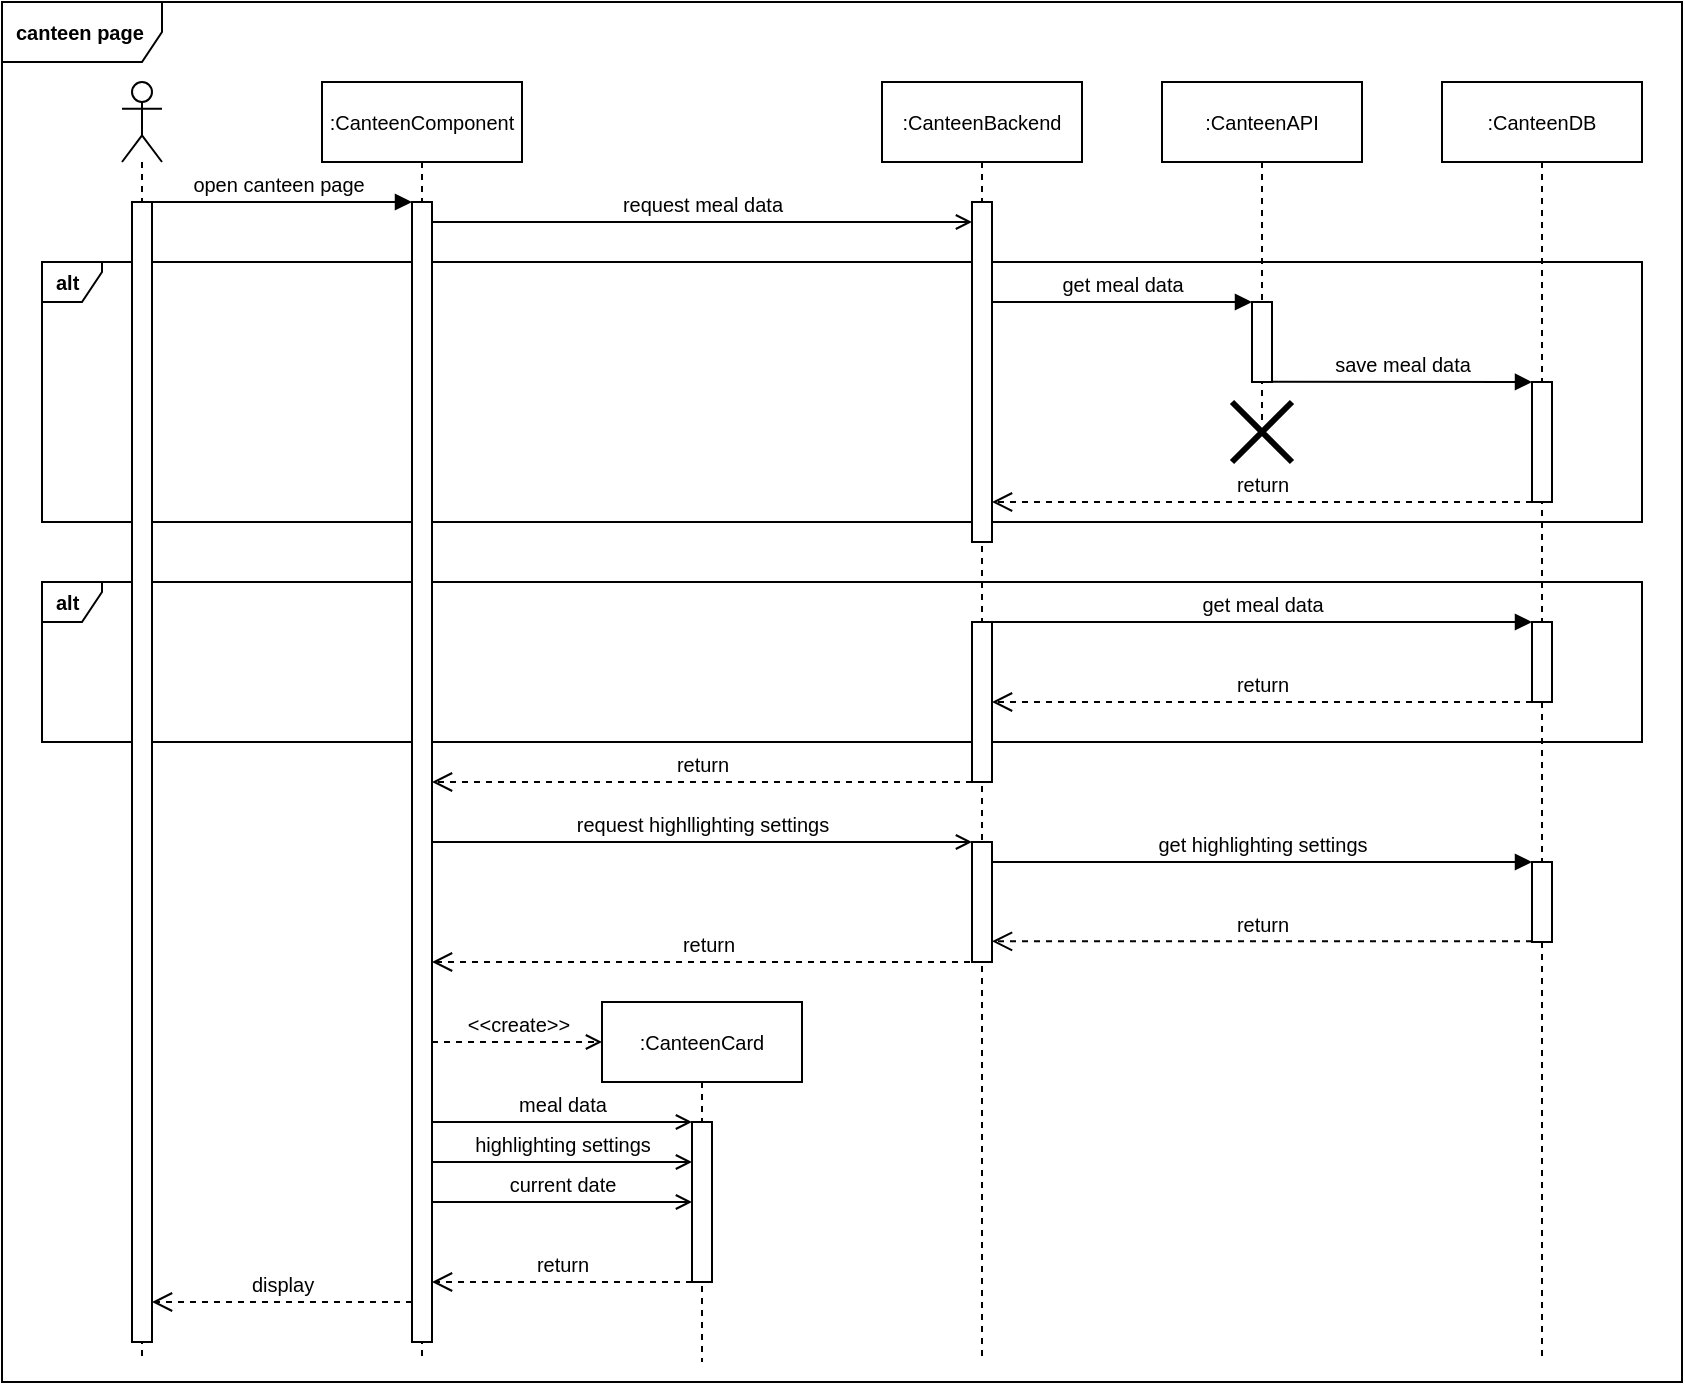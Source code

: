 <mxfile version="20.3.0" type="device"><diagram id="ZC-_-98qzQPGN6fEw2li" name="Seite-2"><mxGraphModel dx="1580" dy="961" grid="1" gridSize="10" guides="1" tooltips="1" connect="1" arrows="1" fold="1" page="1" pageScale="1" pageWidth="827" pageHeight="1169" math="0" shadow="0"><root><mxCell id="0"/><mxCell id="1" parent="0"/><mxCell id="CZYJyZ1ulag0r69eFokH-49" value="alt" style="shape=umlFrame;whiteSpace=wrap;html=1;width=30;height=20;boundedLbl=1;verticalAlign=middle;align=left;spacingLeft=5;fontSize=10;fontStyle=1" vertex="1" parent="1"><mxGeometry x="60" y="330" width="800" height="80" as="geometry"/></mxCell><mxCell id="CZYJyZ1ulag0r69eFokH-48" value="alt" style="shape=umlFrame;whiteSpace=wrap;html=1;width=30;height=20;boundedLbl=1;verticalAlign=middle;align=left;spacingLeft=5;fontSize=10;fontStyle=1" vertex="1" parent="1"><mxGeometry x="60" y="170" width="800" height="130" as="geometry"/></mxCell><mxCell id="CZYJyZ1ulag0r69eFokH-2" value="" style="shape=umlLifeline;participant=umlActor;perimeter=lifelinePerimeter;whiteSpace=wrap;html=1;container=1;collapsible=0;recursiveResize=0;verticalAlign=top;spacingTop=36;outlineConnect=0;fontSize=10;" vertex="1" parent="1"><mxGeometry x="100" y="80" width="20" height="640" as="geometry"/></mxCell><mxCell id="CZYJyZ1ulag0r69eFokH-3" value="" style="html=1;points=[];perimeter=orthogonalPerimeter;fontSize=10;" vertex="1" parent="CZYJyZ1ulag0r69eFokH-2"><mxGeometry x="5" y="60" width="10" height="570" as="geometry"/></mxCell><mxCell id="CZYJyZ1ulag0r69eFokH-4" value=":CanteenComponent" style="shape=umlLifeline;perimeter=lifelinePerimeter;whiteSpace=wrap;html=1;container=1;collapsible=0;recursiveResize=0;outlineConnect=0;fontSize=10;" vertex="1" parent="1"><mxGeometry x="200" y="80" width="100" height="640" as="geometry"/></mxCell><mxCell id="CZYJyZ1ulag0r69eFokH-7" value="" style="html=1;points=[];perimeter=orthogonalPerimeter;fontSize=10;" vertex="1" parent="CZYJyZ1ulag0r69eFokH-4"><mxGeometry x="45" y="60" width="10" height="570" as="geometry"/></mxCell><mxCell id="CZYJyZ1ulag0r69eFokH-11" value="request meal data" style="html=1;verticalAlign=bottom;endArrow=open;rounded=0;fontSize=10;endFill=0;" edge="1" parent="CZYJyZ1ulag0r69eFokH-4" target="CZYJyZ1ulag0r69eFokH-12"><mxGeometry width="80" relative="1" as="geometry"><mxPoint x="55" y="70" as="sourcePoint"/><mxPoint x="135" y="70" as="targetPoint"/></mxGeometry></mxCell><mxCell id="CZYJyZ1ulag0r69eFokH-30" value="request highllighting settings" style="html=1;verticalAlign=bottom;endArrow=open;rounded=0;fontSize=10;endFill=0;" edge="1" parent="CZYJyZ1ulag0r69eFokH-4" target="CZYJyZ1ulag0r69eFokH-31"><mxGeometry width="80" relative="1" as="geometry"><mxPoint x="55" y="380" as="sourcePoint"/><mxPoint x="260" y="380" as="targetPoint"/></mxGeometry></mxCell><mxCell id="CZYJyZ1ulag0r69eFokH-36" value="&amp;lt;&amp;lt;create&amp;gt;&amp;gt;" style="html=1;verticalAlign=bottom;labelBackgroundColor=none;endArrow=open;endFill=0;dashed=1;rounded=0;fontSize=10;" edge="1" parent="CZYJyZ1ulag0r69eFokH-4"><mxGeometry width="160" relative="1" as="geometry"><mxPoint x="55" y="480" as="sourcePoint"/><mxPoint x="140" y="480" as="targetPoint"/></mxGeometry></mxCell><mxCell id="CZYJyZ1ulag0r69eFokH-37" value="meal data" style="html=1;verticalAlign=bottom;endArrow=open;rounded=0;fontSize=10;endFill=0;" edge="1" parent="CZYJyZ1ulag0r69eFokH-4" target="CZYJyZ1ulag0r69eFokH-38"><mxGeometry width="80" relative="1" as="geometry"><mxPoint x="55" y="520" as="sourcePoint"/><mxPoint x="135" y="520" as="targetPoint"/></mxGeometry></mxCell><mxCell id="CZYJyZ1ulag0r69eFokH-44" value="highlighting settings" style="html=1;verticalAlign=bottom;endArrow=open;rounded=0;fontSize=10;endFill=0;" edge="1" parent="CZYJyZ1ulag0r69eFokH-4" target="CZYJyZ1ulag0r69eFokH-38"><mxGeometry width="80" relative="1" as="geometry"><mxPoint x="55" y="540" as="sourcePoint"/><mxPoint x="135" y="540" as="targetPoint"/></mxGeometry></mxCell><mxCell id="CZYJyZ1ulag0r69eFokH-45" value="current date" style="html=1;verticalAlign=bottom;endArrow=open;rounded=0;fontSize=10;endFill=0;" edge="1" parent="CZYJyZ1ulag0r69eFokH-4" target="CZYJyZ1ulag0r69eFokH-38"><mxGeometry width="80" relative="1" as="geometry"><mxPoint x="55" y="560" as="sourcePoint"/><mxPoint x="135" y="560" as="targetPoint"/></mxGeometry></mxCell><mxCell id="CZYJyZ1ulag0r69eFokH-47" value="display" style="html=1;verticalAlign=bottom;endArrow=open;dashed=1;endSize=8;rounded=0;fontSize=10;" edge="1" parent="CZYJyZ1ulag0r69eFokH-4" target="CZYJyZ1ulag0r69eFokH-3"><mxGeometry relative="1" as="geometry"><mxPoint x="45" y="610" as="sourcePoint"/><mxPoint x="-35" y="610" as="targetPoint"/></mxGeometry></mxCell><mxCell id="CZYJyZ1ulag0r69eFokH-5" value="open canteen page" style="html=1;verticalAlign=bottom;endArrow=block;rounded=0;fontSize=10;" edge="1" parent="1" target="CZYJyZ1ulag0r69eFokH-7"><mxGeometry width="80" relative="1" as="geometry"><mxPoint x="110" y="140" as="sourcePoint"/><mxPoint x="190" y="140" as="targetPoint"/></mxGeometry></mxCell><mxCell id="CZYJyZ1ulag0r69eFokH-9" value=":CanteenBackend" style="shape=umlLifeline;perimeter=lifelinePerimeter;whiteSpace=wrap;html=1;container=1;collapsible=0;recursiveResize=0;outlineConnect=0;fontSize=10;" vertex="1" parent="1"><mxGeometry x="480" y="80" width="100" height="640" as="geometry"/></mxCell><mxCell id="CZYJyZ1ulag0r69eFokH-12" value="" style="html=1;points=[];perimeter=orthogonalPerimeter;fontSize=10;" vertex="1" parent="CZYJyZ1ulag0r69eFokH-9"><mxGeometry x="45" y="60" width="10" height="170" as="geometry"/></mxCell><mxCell id="CZYJyZ1ulag0r69eFokH-15" value="get meal data" style="html=1;verticalAlign=bottom;endArrow=block;rounded=0;fontSize=10;" edge="1" parent="CZYJyZ1ulag0r69eFokH-9" target="CZYJyZ1ulag0r69eFokH-16"><mxGeometry width="80" relative="1" as="geometry"><mxPoint x="55" y="110" as="sourcePoint"/><mxPoint x="135" y="110" as="targetPoint"/></mxGeometry></mxCell><mxCell id="CZYJyZ1ulag0r69eFokH-25" value="" style="html=1;points=[];perimeter=orthogonalPerimeter;fontSize=10;" vertex="1" parent="CZYJyZ1ulag0r69eFokH-9"><mxGeometry x="45" y="270" width="10" height="80" as="geometry"/></mxCell><mxCell id="CZYJyZ1ulag0r69eFokH-26" value="get meal data" style="html=1;verticalAlign=bottom;endArrow=block;rounded=0;fontSize=10;" edge="1" parent="CZYJyZ1ulag0r69eFokH-9" target="CZYJyZ1ulag0r69eFokH-27"><mxGeometry width="80" relative="1" as="geometry"><mxPoint x="55" y="270" as="sourcePoint"/><mxPoint x="250" y="270" as="targetPoint"/></mxGeometry></mxCell><mxCell id="CZYJyZ1ulag0r69eFokH-29" value="return" style="html=1;verticalAlign=bottom;endArrow=open;dashed=1;endSize=8;rounded=0;fontSize=10;" edge="1" parent="CZYJyZ1ulag0r69eFokH-9" target="CZYJyZ1ulag0r69eFokH-7"><mxGeometry relative="1" as="geometry"><mxPoint x="45" y="350" as="sourcePoint"/><mxPoint x="-35" y="350" as="targetPoint"/></mxGeometry></mxCell><mxCell id="CZYJyZ1ulag0r69eFokH-31" value="" style="html=1;points=[];perimeter=orthogonalPerimeter;fontSize=10;" vertex="1" parent="CZYJyZ1ulag0r69eFokH-9"><mxGeometry x="45" y="380" width="10" height="60" as="geometry"/></mxCell><mxCell id="CZYJyZ1ulag0r69eFokH-32" value="get highlighting settings" style="html=1;verticalAlign=bottom;endArrow=block;rounded=0;fontSize=10;" edge="1" parent="CZYJyZ1ulag0r69eFokH-9" target="CZYJyZ1ulag0r69eFokH-33"><mxGeometry width="80" relative="1" as="geometry"><mxPoint x="55" y="390" as="sourcePoint"/><mxPoint x="135" y="390" as="targetPoint"/></mxGeometry></mxCell><mxCell id="CZYJyZ1ulag0r69eFokH-10" value=":CanteenAPI" style="shape=umlLifeline;perimeter=lifelinePerimeter;whiteSpace=wrap;html=1;container=1;collapsible=0;recursiveResize=0;outlineConnect=0;fontSize=10;" vertex="1" parent="1"><mxGeometry x="620" y="80" width="100" height="170" as="geometry"/></mxCell><mxCell id="CZYJyZ1ulag0r69eFokH-16" value="" style="html=1;points=[];perimeter=orthogonalPerimeter;fontSize=10;" vertex="1" parent="CZYJyZ1ulag0r69eFokH-10"><mxGeometry x="45" y="110" width="10" height="40" as="geometry"/></mxCell><mxCell id="CZYJyZ1ulag0r69eFokH-20" value="save meal data" style="html=1;verticalAlign=bottom;endArrow=block;rounded=0;fontSize=10;endFill=1;" edge="1" parent="CZYJyZ1ulag0r69eFokH-10" target="CZYJyZ1ulag0r69eFokH-21"><mxGeometry width="80" relative="1" as="geometry"><mxPoint x="55" y="149.84" as="sourcePoint"/><mxPoint x="135" y="149.84" as="targetPoint"/></mxGeometry></mxCell><mxCell id="CZYJyZ1ulag0r69eFokH-13" value=":CanteenCard" style="shape=umlLifeline;perimeter=lifelinePerimeter;whiteSpace=wrap;html=1;container=1;collapsible=0;recursiveResize=0;outlineConnect=0;fontSize=10;" vertex="1" parent="1"><mxGeometry x="340" y="540" width="100" height="180" as="geometry"/></mxCell><mxCell id="CZYJyZ1ulag0r69eFokH-38" value="" style="html=1;points=[];perimeter=orthogonalPerimeter;fontSize=10;" vertex="1" parent="CZYJyZ1ulag0r69eFokH-13"><mxGeometry x="45" y="60" width="10" height="80" as="geometry"/></mxCell><mxCell id="CZYJyZ1ulag0r69eFokH-46" value="return" style="html=1;verticalAlign=bottom;endArrow=open;dashed=1;endSize=8;rounded=0;fontSize=10;" edge="1" parent="CZYJyZ1ulag0r69eFokH-13" target="CZYJyZ1ulag0r69eFokH-7"><mxGeometry relative="1" as="geometry"><mxPoint x="45" y="140" as="sourcePoint"/><mxPoint x="-35" y="140" as="targetPoint"/></mxGeometry></mxCell><mxCell id="CZYJyZ1ulag0r69eFokH-14" value=":CanteenDB" style="shape=umlLifeline;perimeter=lifelinePerimeter;whiteSpace=wrap;html=1;container=1;collapsible=0;recursiveResize=0;outlineConnect=0;fontSize=10;" vertex="1" parent="1"><mxGeometry x="760" y="80" width="100" height="640" as="geometry"/></mxCell><mxCell id="CZYJyZ1ulag0r69eFokH-21" value="" style="html=1;points=[];perimeter=orthogonalPerimeter;fontSize=10;" vertex="1" parent="CZYJyZ1ulag0r69eFokH-14"><mxGeometry x="45" y="150" width="10" height="60" as="geometry"/></mxCell><mxCell id="CZYJyZ1ulag0r69eFokH-23" value="return" style="html=1;verticalAlign=bottom;endArrow=open;dashed=1;endSize=8;rounded=0;fontSize=10;" edge="1" parent="CZYJyZ1ulag0r69eFokH-14" target="CZYJyZ1ulag0r69eFokH-12"><mxGeometry relative="1" as="geometry"><mxPoint x="45" y="210" as="sourcePoint"/><mxPoint x="-160" y="210" as="targetPoint"/></mxGeometry></mxCell><mxCell id="CZYJyZ1ulag0r69eFokH-27" value="" style="html=1;points=[];perimeter=orthogonalPerimeter;fontSize=10;" vertex="1" parent="CZYJyZ1ulag0r69eFokH-14"><mxGeometry x="45" y="270" width="10" height="40" as="geometry"/></mxCell><mxCell id="CZYJyZ1ulag0r69eFokH-28" value="return" style="html=1;verticalAlign=bottom;endArrow=open;dashed=1;endSize=8;rounded=0;fontSize=10;" edge="1" parent="CZYJyZ1ulag0r69eFokH-14" target="CZYJyZ1ulag0r69eFokH-25"><mxGeometry relative="1" as="geometry"><mxPoint x="45" y="310" as="sourcePoint"/><mxPoint x="-35" y="310" as="targetPoint"/></mxGeometry></mxCell><mxCell id="CZYJyZ1ulag0r69eFokH-33" value="" style="html=1;points=[];perimeter=orthogonalPerimeter;fontSize=10;" vertex="1" parent="CZYJyZ1ulag0r69eFokH-14"><mxGeometry x="45" y="390" width="10" height="40" as="geometry"/></mxCell><mxCell id="CZYJyZ1ulag0r69eFokH-34" value="return" style="html=1;verticalAlign=bottom;endArrow=open;dashed=1;endSize=8;rounded=0;fontSize=10;" edge="1" parent="CZYJyZ1ulag0r69eFokH-14" target="CZYJyZ1ulag0r69eFokH-31"><mxGeometry relative="1" as="geometry"><mxPoint x="45" y="429.68" as="sourcePoint"/><mxPoint x="-35" y="429.68" as="targetPoint"/></mxGeometry></mxCell><mxCell id="CZYJyZ1ulag0r69eFokH-22" value="" style="shape=umlDestroy;whiteSpace=wrap;html=1;strokeWidth=3;strokeColor=default;fontSize=10;" vertex="1" parent="1"><mxGeometry x="655" y="240" width="30" height="30" as="geometry"/></mxCell><mxCell id="CZYJyZ1ulag0r69eFokH-35" value="return" style="html=1;verticalAlign=bottom;endArrow=open;dashed=1;endSize=8;rounded=0;fontSize=10;" edge="1" parent="1" target="CZYJyZ1ulag0r69eFokH-7"><mxGeometry relative="1" as="geometry"><mxPoint x="530" y="520" as="sourcePoint"/><mxPoint x="450" y="520" as="targetPoint"/></mxGeometry></mxCell><mxCell id="CZYJyZ1ulag0r69eFokH-50" value="canteen page" style="shape=umlFrame;whiteSpace=wrap;html=1;width=80;height=30;boundedLbl=1;verticalAlign=middle;align=left;spacingLeft=5;fontSize=10;fontStyle=1" vertex="1" parent="1"><mxGeometry x="40" y="40" width="840" height="690" as="geometry"/></mxCell></root></mxGraphModel></diagram></mxfile>